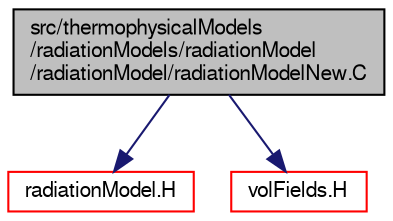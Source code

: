 digraph "src/thermophysicalModels/radiationModels/radiationModel/radiationModel/radiationModelNew.C"
{
  bgcolor="transparent";
  edge [fontname="FreeSans",fontsize="10",labelfontname="FreeSans",labelfontsize="10"];
  node [fontname="FreeSans",fontsize="10",shape=record];
  Node0 [label="src/thermophysicalModels\l/radiationModels/radiationModel\l/radiationModel/radiationModelNew.C",height=0.2,width=0.4,color="black", fillcolor="grey75", style="filled", fontcolor="black"];
  Node0 -> Node1 [color="midnightblue",fontsize="10",style="solid",fontname="FreeSans"];
  Node1 [label="radiationModel.H",height=0.2,width=0.4,color="red",URL="$a16004.html"];
  Node0 -> Node147 [color="midnightblue",fontsize="10",style="solid",fontname="FreeSans"];
  Node147 [label="volFields.H",height=0.2,width=0.4,color="red",URL="$a02750.html"];
}
